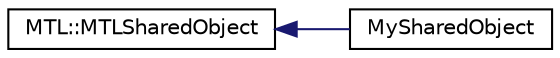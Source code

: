digraph "Graphical Class Hierarchy"
{
 // LATEX_PDF_SIZE
  edge [fontname="Helvetica",fontsize="10",labelfontname="Helvetica",labelfontsize="10"];
  node [fontname="Helvetica",fontsize="10",shape=record];
  rankdir="LR";
  Node0 [label="MTL::MTLSharedObject",height=0.2,width=0.4,color="black", fillcolor="white", style="filled",URL="$d7/d61/classMTL_1_1MTLSharedObject.html",tooltip="Class that implements a shared object."];
  Node0 -> Node1 [dir="back",color="midnightblue",fontsize="10",style="solid",fontname="Helvetica"];
  Node1 [label="MySharedObject",height=0.2,width=0.4,color="black", fillcolor="white", style="filled",URL="$dd/d97/classMySharedObject.html",tooltip=" "];
}
